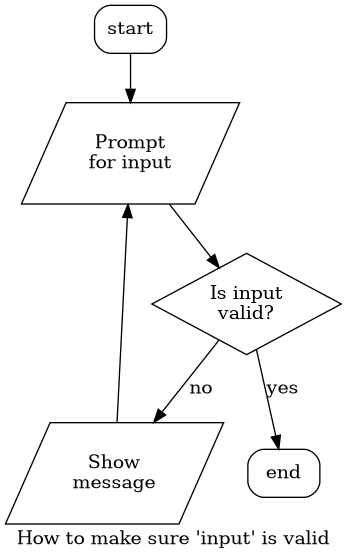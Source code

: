@startuml


digraph G {
  label="How to make sure 'input' is valid"

    start[shape="box", style=rounded];
    end[shape="box", style=rounded];
    if_valid[shape="diamond", style=""];
    message[shape="parallelogram", style=""]
    input[shape="parallelogram", style=""]

    start -> input;
    input -> if_valid;
    if_valid -> message[label="no"];
    if_valid -> end[label="yes"];
    message -> input;

    if_valid[label="Is input\nvalid?"]
    message[label="Show\nmessage"]
    input[label="Prompt\nfor input"]
}
@enduml

@startuml
digraph G {
  label="How to make sure 'input' is valid"

    start[shape="box", style=rounded];
    end[shape="box", style=rounded];
    if_valid[shape="diamond", style=""];
    message[shape="parallelogram", style=""]
    input[shape="parallelogram", style=""]

    start -> input;
    input -> if_valid;
    if_valid -> message[label="no"];
    if_valid -> end[label="yes"];
    message -> input;
}
@enduml


@startuml
digraph G {
 label="How to make sure 'input' is valid";

    node[shape="box", style="rounded"]
       start; end;
    node[shape="parallelogram", style=""]
       message; input;
    node[shape="diamond", style=""]
       if_valid;

    start -> input;
    input -> if_valid;
    if_valid -> message[label="no"];
    if_valid -> end[label="yes"];
    message -> input;

    {rank=same; message input}
}
@enduml


@startuml
digraph G {
node[shadow_offset=7, shadow_blur=5] Shadow
}
@enduml
'http://melp.nl/2013/08/flow-charts-in-code-enter-graphviz-and-the-dot-language/